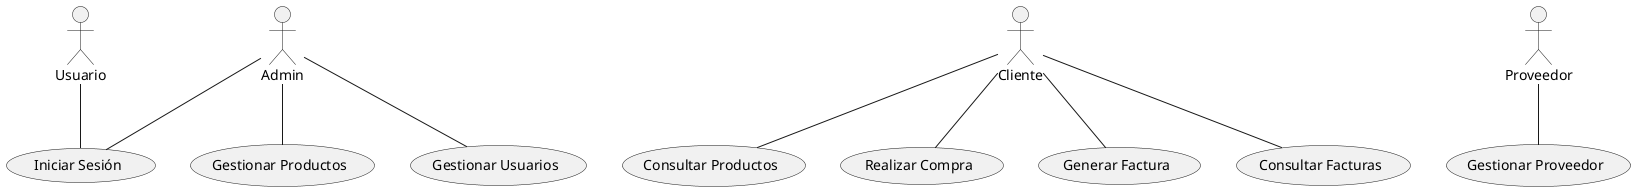 @startuml

actor "Usuario" as Usuario
actor "Cliente" as Cliente
actor "Proveedor" as Proveedor
actor "Admin" as Admin

usecase "Iniciar Sesión" as UC1
usecase "Consultar Productos" as UC2
usecase "Realizar Compra" as UC3
usecase "Generar Factura" as UC4
usecase "Gestionar Proveedor" as UC5
usecase "Gestionar Productos" as UC6
usecase "Gestionar Usuarios" as UC7
usecase "Consultar Facturas" as UC8

Usuario -- UC1
Cliente -- UC2
Cliente -- UC3
Cliente -- UC4
Cliente -- UC8
Proveedor -- UC5
Admin -- UC6
Admin -- UC7
Admin -- UC1

@enduml
